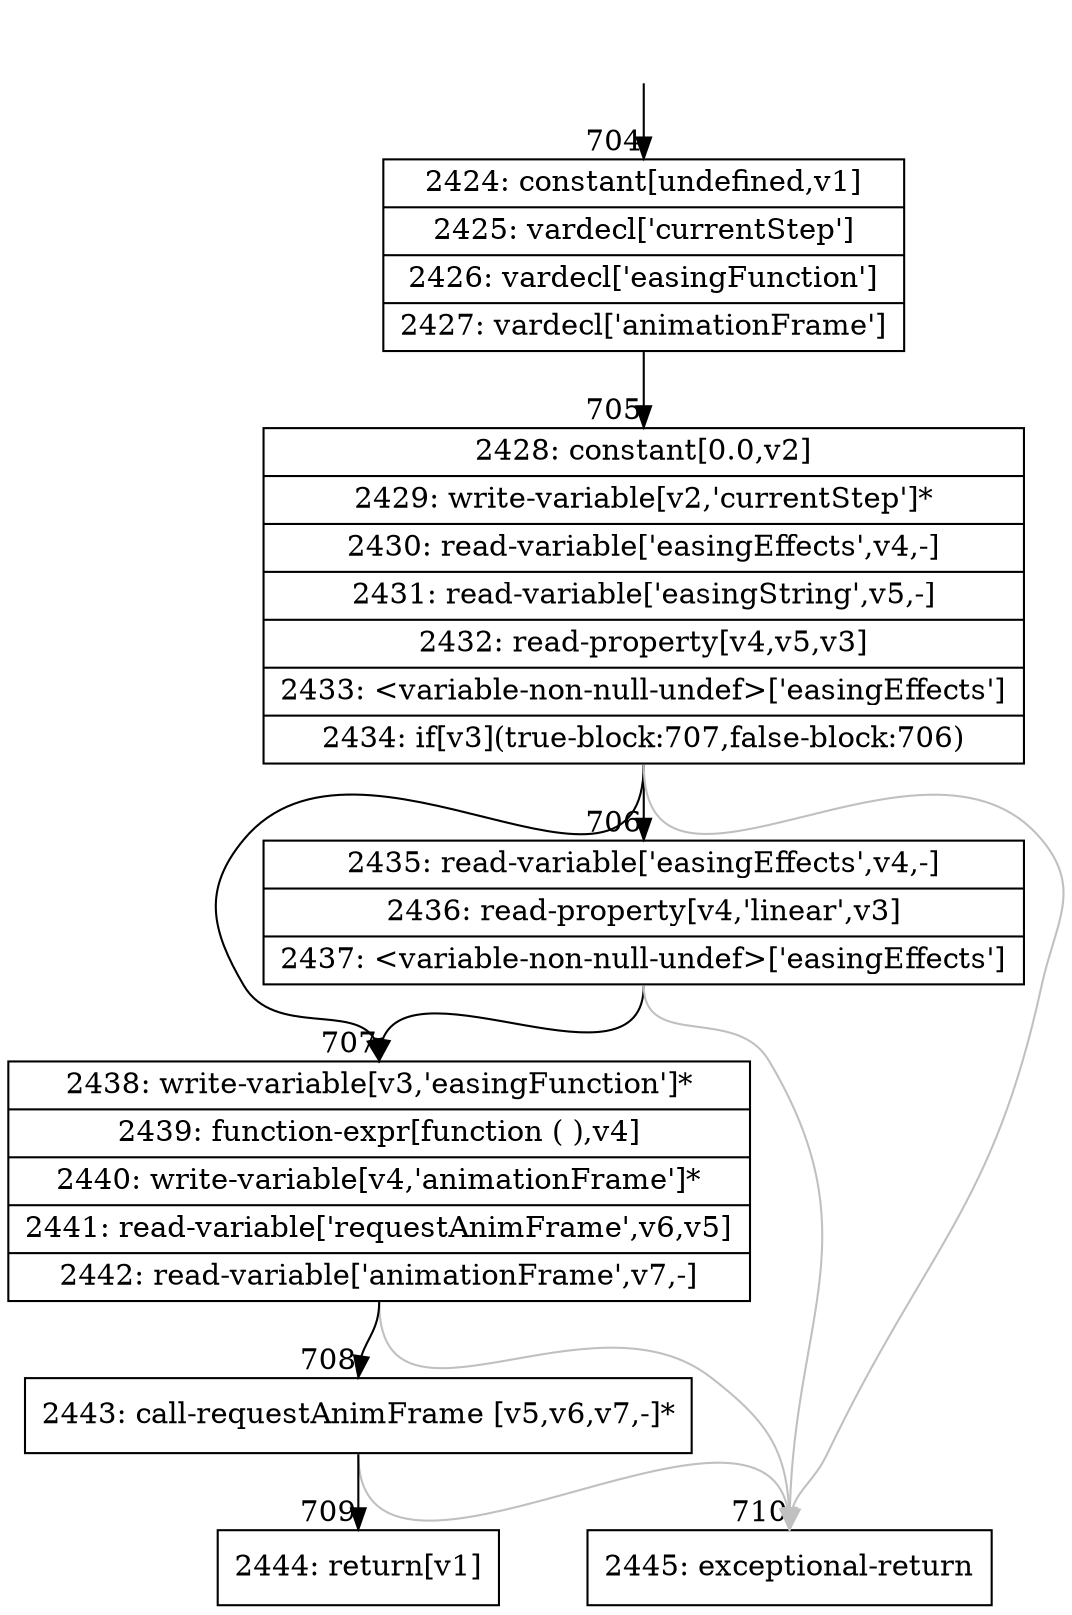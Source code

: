 digraph {
rankdir="TD"
BB_entry75[shape=none,label=""];
BB_entry75 -> BB704 [tailport=s, headport=n, headlabel="    704"]
BB704 [shape=record label="{2424: constant[undefined,v1]|2425: vardecl['currentStep']|2426: vardecl['easingFunction']|2427: vardecl['animationFrame']}" ] 
BB704 -> BB705 [tailport=s, headport=n, headlabel="      705"]
BB705 [shape=record label="{2428: constant[0.0,v2]|2429: write-variable[v2,'currentStep']*|2430: read-variable['easingEffects',v4,-]|2431: read-variable['easingString',v5,-]|2432: read-property[v4,v5,v3]|2433: \<variable-non-null-undef\>['easingEffects']|2434: if[v3](true-block:707,false-block:706)}" ] 
BB705 -> BB707 [tailport=s, headport=n, headlabel="      707"]
BB705 -> BB706 [tailport=s, headport=n, headlabel="      706"]
BB705 -> BB710 [tailport=s, headport=n, color=gray, headlabel="      710"]
BB706 [shape=record label="{2435: read-variable['easingEffects',v4,-]|2436: read-property[v4,'linear',v3]|2437: \<variable-non-null-undef\>['easingEffects']}" ] 
BB706 -> BB707 [tailport=s, headport=n]
BB706 -> BB710 [tailport=s, headport=n, color=gray]
BB707 [shape=record label="{2438: write-variable[v3,'easingFunction']*|2439: function-expr[function ( ),v4]|2440: write-variable[v4,'animationFrame']*|2441: read-variable['requestAnimFrame',v6,v5]|2442: read-variable['animationFrame',v7,-]}" ] 
BB707 -> BB708 [tailport=s, headport=n, headlabel="      708"]
BB707 -> BB710 [tailport=s, headport=n, color=gray]
BB708 [shape=record label="{2443: call-requestAnimFrame [v5,v6,v7,-]*}" ] 
BB708 -> BB709 [tailport=s, headport=n, headlabel="      709"]
BB708 -> BB710 [tailport=s, headport=n, color=gray]
BB709 [shape=record label="{2444: return[v1]}" ] 
BB710 [shape=record label="{2445: exceptional-return}" ] 
//#$~ 705
}
